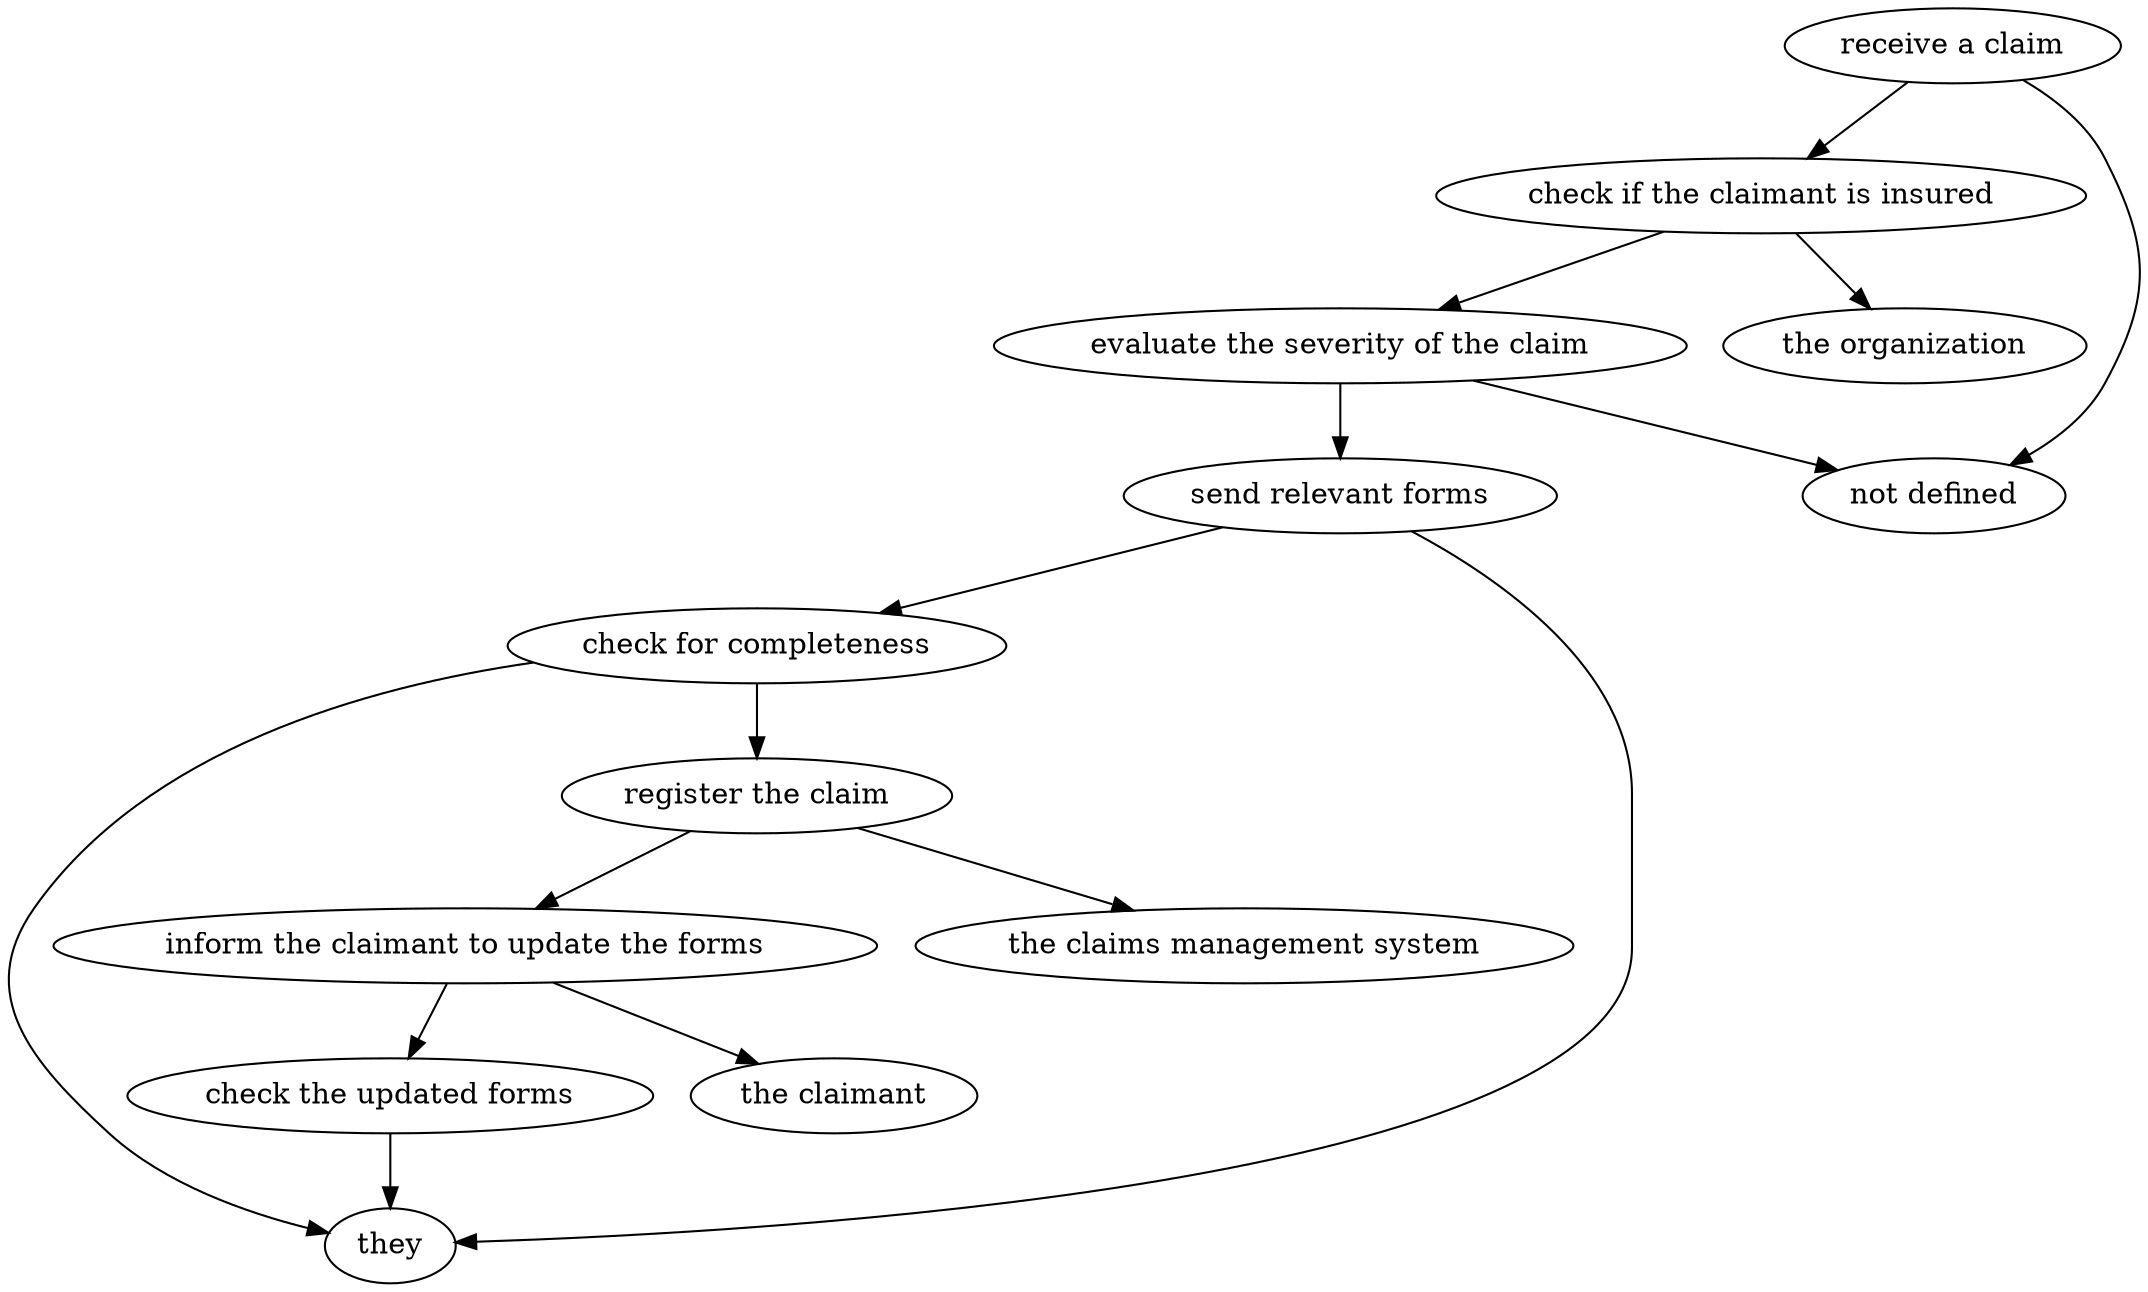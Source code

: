 strict digraph "doc-3.6" {
	graph [name="doc-3.6"];
	"receive a claim"	[attrs="{'type': 'Activity', 'label': 'receive a claim'}"];
	"check if the claimant is insured"	[attrs="{'type': 'Activity', 'label': 'check if the claimant is insured'}"];
	"receive a claim" -> "check if the claimant is insured"	[attrs="{'type': 'flow', 'label': 'flow'}"];
	"not defined"	[attrs="{'type': 'Actor', 'label': 'not defined'}"];
	"receive a claim" -> "not defined"	[attrs="{'type': 'actor performer', 'label': 'actor performer'}"];
	"evaluate the severity of the claim"	[attrs="{'type': 'Activity', 'label': 'evaluate the severity of the claim'}"];
	"check if the claimant is insured" -> "evaluate the severity of the claim"	[attrs="{'type': 'flow', 'label': 'flow'}"];
	"the organization"	[attrs="{'type': 'Actor', 'label': 'the organization'}"];
	"check if the claimant is insured" -> "the organization"	[attrs="{'type': 'actor performer', 'label': 'actor performer'}"];
	"send relevant forms"	[attrs="{'type': 'Activity', 'label': 'send relevant forms'}"];
	"evaluate the severity of the claim" -> "send relevant forms"	[attrs="{'type': 'flow', 'label': 'flow'}"];
	"evaluate the severity of the claim" -> "not defined"	[attrs="{'type': 'actor performer', 'label': 'actor performer'}"];
	"check for completeness"	[attrs="{'type': 'Activity', 'label': 'check for completeness'}"];
	"send relevant forms" -> "check for completeness"	[attrs="{'type': 'flow', 'label': 'flow'}"];
	they	[attrs="{'type': 'Actor', 'label': 'they'}"];
	"send relevant forms" -> they	[attrs="{'type': 'actor performer', 'label': 'actor performer'}"];
	"register the claim"	[attrs="{'type': 'Activity', 'label': 'register the claim'}"];
	"check for completeness" -> "register the claim"	[attrs="{'type': 'flow', 'label': 'flow'}"];
	"check for completeness" -> they	[attrs="{'type': 'actor performer', 'label': 'actor performer'}"];
	"inform the claimant to update the forms"	[attrs="{'type': 'Activity', 'label': 'inform the claimant to update the forms'}"];
	"register the claim" -> "inform the claimant to update the forms"	[attrs="{'type': 'flow', 'label': 'flow'}"];
	"the claims management system"	[attrs="{'type': 'Actor', 'label': 'the claims management system'}"];
	"register the claim" -> "the claims management system"	[attrs="{'type': 'actor performer', 'label': 'actor performer'}"];
	"check the updated forms"	[attrs="{'type': 'Activity', 'label': 'check the updated forms'}"];
	"inform the claimant to update the forms" -> "check the updated forms"	[attrs="{'type': 'flow', 'label': 'flow'}"];
	"the claimant"	[attrs="{'type': 'Actor', 'label': 'the claimant'}"];
	"inform the claimant to update the forms" -> "the claimant"	[attrs="{'type': 'actor performer', 'label': 'actor performer'}"];
	"check the updated forms" -> they	[attrs="{'type': 'actor performer', 'label': 'actor performer'}"];
}
